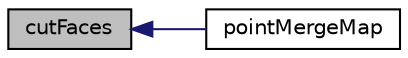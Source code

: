 digraph "cutFaces"
{
  bgcolor="transparent";
  edge [fontname="Helvetica",fontsize="10",labelfontname="Helvetica",labelfontsize="10"];
  node [fontname="Helvetica",fontsize="10",shape=record];
  rankdir="LR";
  Node203 [label="cutFaces",height=0.2,width=0.4,color="black", fillcolor="grey75", style="filled", fontcolor="black"];
  Node203 -> Node204 [dir="back",color="midnightblue",fontsize="10",style="solid",fontname="Helvetica"];
  Node204 [label="pointMergeMap",height=0.2,width=0.4,color="black",URL="$a22509.html#a27acc8f8b842c74cf240fc64a691f49c",tooltip="Return map of point merges. "];
}
